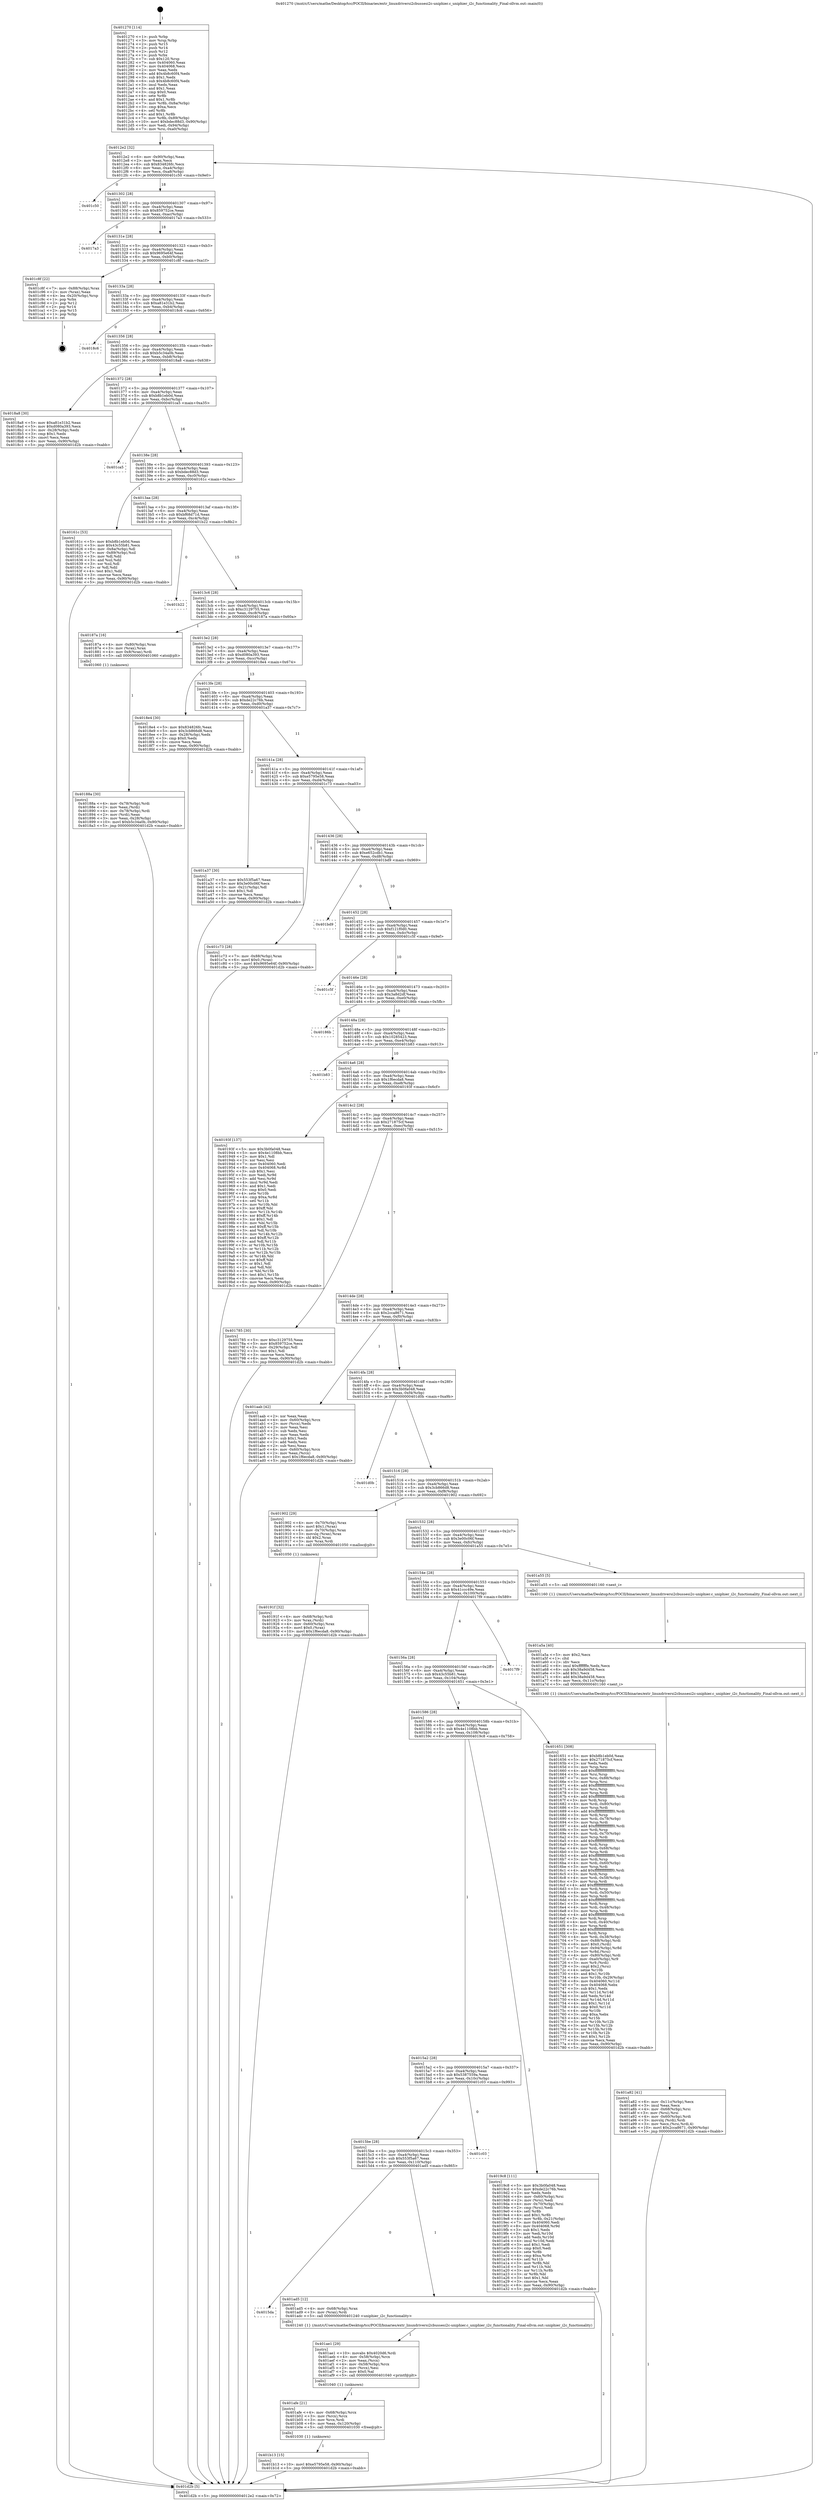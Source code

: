 digraph "0x401270" {
  label = "0x401270 (/mnt/c/Users/mathe/Desktop/tcc/POCII/binaries/extr_linuxdriversi2cbussesi2c-uniphier.c_uniphier_i2c_functionality_Final-ollvm.out::main(0))"
  labelloc = "t"
  node[shape=record]

  Entry [label="",width=0.3,height=0.3,shape=circle,fillcolor=black,style=filled]
  "0x4012e2" [label="{
     0x4012e2 [32]\l
     | [instrs]\l
     &nbsp;&nbsp;0x4012e2 \<+6\>: mov -0x90(%rbp),%eax\l
     &nbsp;&nbsp;0x4012e8 \<+2\>: mov %eax,%ecx\l
     &nbsp;&nbsp;0x4012ea \<+6\>: sub $0x834826fc,%ecx\l
     &nbsp;&nbsp;0x4012f0 \<+6\>: mov %eax,-0xa4(%rbp)\l
     &nbsp;&nbsp;0x4012f6 \<+6\>: mov %ecx,-0xa8(%rbp)\l
     &nbsp;&nbsp;0x4012fc \<+6\>: je 0000000000401c50 \<main+0x9e0\>\l
  }"]
  "0x401c50" [label="{
     0x401c50\l
  }", style=dashed]
  "0x401302" [label="{
     0x401302 [28]\l
     | [instrs]\l
     &nbsp;&nbsp;0x401302 \<+5\>: jmp 0000000000401307 \<main+0x97\>\l
     &nbsp;&nbsp;0x401307 \<+6\>: mov -0xa4(%rbp),%eax\l
     &nbsp;&nbsp;0x40130d \<+5\>: sub $0x859752ce,%eax\l
     &nbsp;&nbsp;0x401312 \<+6\>: mov %eax,-0xac(%rbp)\l
     &nbsp;&nbsp;0x401318 \<+6\>: je 00000000004017a3 \<main+0x533\>\l
  }"]
  Exit [label="",width=0.3,height=0.3,shape=circle,fillcolor=black,style=filled,peripheries=2]
  "0x4017a3" [label="{
     0x4017a3\l
  }", style=dashed]
  "0x40131e" [label="{
     0x40131e [28]\l
     | [instrs]\l
     &nbsp;&nbsp;0x40131e \<+5\>: jmp 0000000000401323 \<main+0xb3\>\l
     &nbsp;&nbsp;0x401323 \<+6\>: mov -0xa4(%rbp),%eax\l
     &nbsp;&nbsp;0x401329 \<+5\>: sub $0x9695e64f,%eax\l
     &nbsp;&nbsp;0x40132e \<+6\>: mov %eax,-0xb0(%rbp)\l
     &nbsp;&nbsp;0x401334 \<+6\>: je 0000000000401c8f \<main+0xa1f\>\l
  }"]
  "0x401b13" [label="{
     0x401b13 [15]\l
     | [instrs]\l
     &nbsp;&nbsp;0x401b13 \<+10\>: movl $0xe5795e58,-0x90(%rbp)\l
     &nbsp;&nbsp;0x401b1d \<+5\>: jmp 0000000000401d2b \<main+0xabb\>\l
  }"]
  "0x401c8f" [label="{
     0x401c8f [22]\l
     | [instrs]\l
     &nbsp;&nbsp;0x401c8f \<+7\>: mov -0x88(%rbp),%rax\l
     &nbsp;&nbsp;0x401c96 \<+2\>: mov (%rax),%eax\l
     &nbsp;&nbsp;0x401c98 \<+4\>: lea -0x20(%rbp),%rsp\l
     &nbsp;&nbsp;0x401c9c \<+1\>: pop %rbx\l
     &nbsp;&nbsp;0x401c9d \<+2\>: pop %r12\l
     &nbsp;&nbsp;0x401c9f \<+2\>: pop %r14\l
     &nbsp;&nbsp;0x401ca1 \<+2\>: pop %r15\l
     &nbsp;&nbsp;0x401ca3 \<+1\>: pop %rbp\l
     &nbsp;&nbsp;0x401ca4 \<+1\>: ret\l
  }"]
  "0x40133a" [label="{
     0x40133a [28]\l
     | [instrs]\l
     &nbsp;&nbsp;0x40133a \<+5\>: jmp 000000000040133f \<main+0xcf\>\l
     &nbsp;&nbsp;0x40133f \<+6\>: mov -0xa4(%rbp),%eax\l
     &nbsp;&nbsp;0x401345 \<+5\>: sub $0xa81e31b2,%eax\l
     &nbsp;&nbsp;0x40134a \<+6\>: mov %eax,-0xb4(%rbp)\l
     &nbsp;&nbsp;0x401350 \<+6\>: je 00000000004018c6 \<main+0x656\>\l
  }"]
  "0x401afe" [label="{
     0x401afe [21]\l
     | [instrs]\l
     &nbsp;&nbsp;0x401afe \<+4\>: mov -0x68(%rbp),%rcx\l
     &nbsp;&nbsp;0x401b02 \<+3\>: mov (%rcx),%rcx\l
     &nbsp;&nbsp;0x401b05 \<+3\>: mov %rcx,%rdi\l
     &nbsp;&nbsp;0x401b08 \<+6\>: mov %eax,-0x120(%rbp)\l
     &nbsp;&nbsp;0x401b0e \<+5\>: call 0000000000401030 \<free@plt\>\l
     | [calls]\l
     &nbsp;&nbsp;0x401030 \{1\} (unknown)\l
  }"]
  "0x4018c6" [label="{
     0x4018c6\l
  }", style=dashed]
  "0x401356" [label="{
     0x401356 [28]\l
     | [instrs]\l
     &nbsp;&nbsp;0x401356 \<+5\>: jmp 000000000040135b \<main+0xeb\>\l
     &nbsp;&nbsp;0x40135b \<+6\>: mov -0xa4(%rbp),%eax\l
     &nbsp;&nbsp;0x401361 \<+5\>: sub $0xb5c34a0b,%eax\l
     &nbsp;&nbsp;0x401366 \<+6\>: mov %eax,-0xb8(%rbp)\l
     &nbsp;&nbsp;0x40136c \<+6\>: je 00000000004018a8 \<main+0x638\>\l
  }"]
  "0x401ae1" [label="{
     0x401ae1 [29]\l
     | [instrs]\l
     &nbsp;&nbsp;0x401ae1 \<+10\>: movabs $0x4020d6,%rdi\l
     &nbsp;&nbsp;0x401aeb \<+4\>: mov -0x58(%rbp),%rcx\l
     &nbsp;&nbsp;0x401aef \<+2\>: mov %eax,(%rcx)\l
     &nbsp;&nbsp;0x401af1 \<+4\>: mov -0x58(%rbp),%rcx\l
     &nbsp;&nbsp;0x401af5 \<+2\>: mov (%rcx),%esi\l
     &nbsp;&nbsp;0x401af7 \<+2\>: mov $0x0,%al\l
     &nbsp;&nbsp;0x401af9 \<+5\>: call 0000000000401040 \<printf@plt\>\l
     | [calls]\l
     &nbsp;&nbsp;0x401040 \{1\} (unknown)\l
  }"]
  "0x4018a8" [label="{
     0x4018a8 [30]\l
     | [instrs]\l
     &nbsp;&nbsp;0x4018a8 \<+5\>: mov $0xa81e31b2,%eax\l
     &nbsp;&nbsp;0x4018ad \<+5\>: mov $0xd080a393,%ecx\l
     &nbsp;&nbsp;0x4018b2 \<+3\>: mov -0x28(%rbp),%edx\l
     &nbsp;&nbsp;0x4018b5 \<+3\>: cmp $0x1,%edx\l
     &nbsp;&nbsp;0x4018b8 \<+3\>: cmovl %ecx,%eax\l
     &nbsp;&nbsp;0x4018bb \<+6\>: mov %eax,-0x90(%rbp)\l
     &nbsp;&nbsp;0x4018c1 \<+5\>: jmp 0000000000401d2b \<main+0xabb\>\l
  }"]
  "0x401372" [label="{
     0x401372 [28]\l
     | [instrs]\l
     &nbsp;&nbsp;0x401372 \<+5\>: jmp 0000000000401377 \<main+0x107\>\l
     &nbsp;&nbsp;0x401377 \<+6\>: mov -0xa4(%rbp),%eax\l
     &nbsp;&nbsp;0x40137d \<+5\>: sub $0xb8b1eb0d,%eax\l
     &nbsp;&nbsp;0x401382 \<+6\>: mov %eax,-0xbc(%rbp)\l
     &nbsp;&nbsp;0x401388 \<+6\>: je 0000000000401ca5 \<main+0xa35\>\l
  }"]
  "0x4015da" [label="{
     0x4015da\l
  }", style=dashed]
  "0x401ca5" [label="{
     0x401ca5\l
  }", style=dashed]
  "0x40138e" [label="{
     0x40138e [28]\l
     | [instrs]\l
     &nbsp;&nbsp;0x40138e \<+5\>: jmp 0000000000401393 \<main+0x123\>\l
     &nbsp;&nbsp;0x401393 \<+6\>: mov -0xa4(%rbp),%eax\l
     &nbsp;&nbsp;0x401399 \<+5\>: sub $0xbdec88d3,%eax\l
     &nbsp;&nbsp;0x40139e \<+6\>: mov %eax,-0xc0(%rbp)\l
     &nbsp;&nbsp;0x4013a4 \<+6\>: je 000000000040161c \<main+0x3ac\>\l
  }"]
  "0x401ad5" [label="{
     0x401ad5 [12]\l
     | [instrs]\l
     &nbsp;&nbsp;0x401ad5 \<+4\>: mov -0x68(%rbp),%rax\l
     &nbsp;&nbsp;0x401ad9 \<+3\>: mov (%rax),%rdi\l
     &nbsp;&nbsp;0x401adc \<+5\>: call 0000000000401240 \<uniphier_i2c_functionality\>\l
     | [calls]\l
     &nbsp;&nbsp;0x401240 \{1\} (/mnt/c/Users/mathe/Desktop/tcc/POCII/binaries/extr_linuxdriversi2cbussesi2c-uniphier.c_uniphier_i2c_functionality_Final-ollvm.out::uniphier_i2c_functionality)\l
  }"]
  "0x40161c" [label="{
     0x40161c [53]\l
     | [instrs]\l
     &nbsp;&nbsp;0x40161c \<+5\>: mov $0xb8b1eb0d,%eax\l
     &nbsp;&nbsp;0x401621 \<+5\>: mov $0x43c55b81,%ecx\l
     &nbsp;&nbsp;0x401626 \<+6\>: mov -0x8a(%rbp),%dl\l
     &nbsp;&nbsp;0x40162c \<+7\>: mov -0x89(%rbp),%sil\l
     &nbsp;&nbsp;0x401633 \<+3\>: mov %dl,%dil\l
     &nbsp;&nbsp;0x401636 \<+3\>: and %sil,%dil\l
     &nbsp;&nbsp;0x401639 \<+3\>: xor %sil,%dl\l
     &nbsp;&nbsp;0x40163c \<+3\>: or %dl,%dil\l
     &nbsp;&nbsp;0x40163f \<+4\>: test $0x1,%dil\l
     &nbsp;&nbsp;0x401643 \<+3\>: cmovne %ecx,%eax\l
     &nbsp;&nbsp;0x401646 \<+6\>: mov %eax,-0x90(%rbp)\l
     &nbsp;&nbsp;0x40164c \<+5\>: jmp 0000000000401d2b \<main+0xabb\>\l
  }"]
  "0x4013aa" [label="{
     0x4013aa [28]\l
     | [instrs]\l
     &nbsp;&nbsp;0x4013aa \<+5\>: jmp 00000000004013af \<main+0x13f\>\l
     &nbsp;&nbsp;0x4013af \<+6\>: mov -0xa4(%rbp),%eax\l
     &nbsp;&nbsp;0x4013b5 \<+5\>: sub $0xbf68d71d,%eax\l
     &nbsp;&nbsp;0x4013ba \<+6\>: mov %eax,-0xc4(%rbp)\l
     &nbsp;&nbsp;0x4013c0 \<+6\>: je 0000000000401b22 \<main+0x8b2\>\l
  }"]
  "0x401d2b" [label="{
     0x401d2b [5]\l
     | [instrs]\l
     &nbsp;&nbsp;0x401d2b \<+5\>: jmp 00000000004012e2 \<main+0x72\>\l
  }"]
  "0x401270" [label="{
     0x401270 [114]\l
     | [instrs]\l
     &nbsp;&nbsp;0x401270 \<+1\>: push %rbp\l
     &nbsp;&nbsp;0x401271 \<+3\>: mov %rsp,%rbp\l
     &nbsp;&nbsp;0x401274 \<+2\>: push %r15\l
     &nbsp;&nbsp;0x401276 \<+2\>: push %r14\l
     &nbsp;&nbsp;0x401278 \<+2\>: push %r12\l
     &nbsp;&nbsp;0x40127a \<+1\>: push %rbx\l
     &nbsp;&nbsp;0x40127b \<+7\>: sub $0x120,%rsp\l
     &nbsp;&nbsp;0x401282 \<+7\>: mov 0x404060,%eax\l
     &nbsp;&nbsp;0x401289 \<+7\>: mov 0x404068,%ecx\l
     &nbsp;&nbsp;0x401290 \<+2\>: mov %eax,%edx\l
     &nbsp;&nbsp;0x401292 \<+6\>: add $0x4b8c60f4,%edx\l
     &nbsp;&nbsp;0x401298 \<+3\>: sub $0x1,%edx\l
     &nbsp;&nbsp;0x40129b \<+6\>: sub $0x4b8c60f4,%edx\l
     &nbsp;&nbsp;0x4012a1 \<+3\>: imul %edx,%eax\l
     &nbsp;&nbsp;0x4012a4 \<+3\>: and $0x1,%eax\l
     &nbsp;&nbsp;0x4012a7 \<+3\>: cmp $0x0,%eax\l
     &nbsp;&nbsp;0x4012aa \<+4\>: sete %r8b\l
     &nbsp;&nbsp;0x4012ae \<+4\>: and $0x1,%r8b\l
     &nbsp;&nbsp;0x4012b2 \<+7\>: mov %r8b,-0x8a(%rbp)\l
     &nbsp;&nbsp;0x4012b9 \<+3\>: cmp $0xa,%ecx\l
     &nbsp;&nbsp;0x4012bc \<+4\>: setl %r8b\l
     &nbsp;&nbsp;0x4012c0 \<+4\>: and $0x1,%r8b\l
     &nbsp;&nbsp;0x4012c4 \<+7\>: mov %r8b,-0x89(%rbp)\l
     &nbsp;&nbsp;0x4012cb \<+10\>: movl $0xbdec88d3,-0x90(%rbp)\l
     &nbsp;&nbsp;0x4012d5 \<+6\>: mov %edi,-0x94(%rbp)\l
     &nbsp;&nbsp;0x4012db \<+7\>: mov %rsi,-0xa0(%rbp)\l
  }"]
  "0x4015be" [label="{
     0x4015be [28]\l
     | [instrs]\l
     &nbsp;&nbsp;0x4015be \<+5\>: jmp 00000000004015c3 \<main+0x353\>\l
     &nbsp;&nbsp;0x4015c3 \<+6\>: mov -0xa4(%rbp),%eax\l
     &nbsp;&nbsp;0x4015c9 \<+5\>: sub $0x553f5a67,%eax\l
     &nbsp;&nbsp;0x4015ce \<+6\>: mov %eax,-0x110(%rbp)\l
     &nbsp;&nbsp;0x4015d4 \<+6\>: je 0000000000401ad5 \<main+0x865\>\l
  }"]
  "0x401b22" [label="{
     0x401b22\l
  }", style=dashed]
  "0x4013c6" [label="{
     0x4013c6 [28]\l
     | [instrs]\l
     &nbsp;&nbsp;0x4013c6 \<+5\>: jmp 00000000004013cb \<main+0x15b\>\l
     &nbsp;&nbsp;0x4013cb \<+6\>: mov -0xa4(%rbp),%eax\l
     &nbsp;&nbsp;0x4013d1 \<+5\>: sub $0xc3129755,%eax\l
     &nbsp;&nbsp;0x4013d6 \<+6\>: mov %eax,-0xc8(%rbp)\l
     &nbsp;&nbsp;0x4013dc \<+6\>: je 000000000040187a \<main+0x60a\>\l
  }"]
  "0x401c03" [label="{
     0x401c03\l
  }", style=dashed]
  "0x40187a" [label="{
     0x40187a [16]\l
     | [instrs]\l
     &nbsp;&nbsp;0x40187a \<+4\>: mov -0x80(%rbp),%rax\l
     &nbsp;&nbsp;0x40187e \<+3\>: mov (%rax),%rax\l
     &nbsp;&nbsp;0x401881 \<+4\>: mov 0x8(%rax),%rdi\l
     &nbsp;&nbsp;0x401885 \<+5\>: call 0000000000401060 \<atoi@plt\>\l
     | [calls]\l
     &nbsp;&nbsp;0x401060 \{1\} (unknown)\l
  }"]
  "0x4013e2" [label="{
     0x4013e2 [28]\l
     | [instrs]\l
     &nbsp;&nbsp;0x4013e2 \<+5\>: jmp 00000000004013e7 \<main+0x177\>\l
     &nbsp;&nbsp;0x4013e7 \<+6\>: mov -0xa4(%rbp),%eax\l
     &nbsp;&nbsp;0x4013ed \<+5\>: sub $0xd080a393,%eax\l
     &nbsp;&nbsp;0x4013f2 \<+6\>: mov %eax,-0xcc(%rbp)\l
     &nbsp;&nbsp;0x4013f8 \<+6\>: je 00000000004018e4 \<main+0x674\>\l
  }"]
  "0x401a82" [label="{
     0x401a82 [41]\l
     | [instrs]\l
     &nbsp;&nbsp;0x401a82 \<+6\>: mov -0x11c(%rbp),%ecx\l
     &nbsp;&nbsp;0x401a88 \<+3\>: imul %eax,%ecx\l
     &nbsp;&nbsp;0x401a8b \<+4\>: mov -0x68(%rbp),%rsi\l
     &nbsp;&nbsp;0x401a8f \<+3\>: mov (%rsi),%rsi\l
     &nbsp;&nbsp;0x401a92 \<+4\>: mov -0x60(%rbp),%rdi\l
     &nbsp;&nbsp;0x401a96 \<+3\>: movslq (%rdi),%rdi\l
     &nbsp;&nbsp;0x401a99 \<+3\>: mov %ecx,(%rsi,%rdi,4)\l
     &nbsp;&nbsp;0x401a9c \<+10\>: movl $0x2cca8671,-0x90(%rbp)\l
     &nbsp;&nbsp;0x401aa6 \<+5\>: jmp 0000000000401d2b \<main+0xabb\>\l
  }"]
  "0x4018e4" [label="{
     0x4018e4 [30]\l
     | [instrs]\l
     &nbsp;&nbsp;0x4018e4 \<+5\>: mov $0x834826fc,%eax\l
     &nbsp;&nbsp;0x4018e9 \<+5\>: mov $0x3cb866d8,%ecx\l
     &nbsp;&nbsp;0x4018ee \<+3\>: mov -0x28(%rbp),%edx\l
     &nbsp;&nbsp;0x4018f1 \<+3\>: cmp $0x0,%edx\l
     &nbsp;&nbsp;0x4018f4 \<+3\>: cmove %ecx,%eax\l
     &nbsp;&nbsp;0x4018f7 \<+6\>: mov %eax,-0x90(%rbp)\l
     &nbsp;&nbsp;0x4018fd \<+5\>: jmp 0000000000401d2b \<main+0xabb\>\l
  }"]
  "0x4013fe" [label="{
     0x4013fe [28]\l
     | [instrs]\l
     &nbsp;&nbsp;0x4013fe \<+5\>: jmp 0000000000401403 \<main+0x193\>\l
     &nbsp;&nbsp;0x401403 \<+6\>: mov -0xa4(%rbp),%eax\l
     &nbsp;&nbsp;0x401409 \<+5\>: sub $0xde22c76b,%eax\l
     &nbsp;&nbsp;0x40140e \<+6\>: mov %eax,-0xd0(%rbp)\l
     &nbsp;&nbsp;0x401414 \<+6\>: je 0000000000401a37 \<main+0x7c7\>\l
  }"]
  "0x401a5a" [label="{
     0x401a5a [40]\l
     | [instrs]\l
     &nbsp;&nbsp;0x401a5a \<+5\>: mov $0x2,%ecx\l
     &nbsp;&nbsp;0x401a5f \<+1\>: cltd\l
     &nbsp;&nbsp;0x401a60 \<+2\>: idiv %ecx\l
     &nbsp;&nbsp;0x401a62 \<+6\>: imul $0xfffffffe,%edx,%ecx\l
     &nbsp;&nbsp;0x401a68 \<+6\>: sub $0x38a9d458,%ecx\l
     &nbsp;&nbsp;0x401a6e \<+3\>: add $0x1,%ecx\l
     &nbsp;&nbsp;0x401a71 \<+6\>: add $0x38a9d458,%ecx\l
     &nbsp;&nbsp;0x401a77 \<+6\>: mov %ecx,-0x11c(%rbp)\l
     &nbsp;&nbsp;0x401a7d \<+5\>: call 0000000000401160 \<next_i\>\l
     | [calls]\l
     &nbsp;&nbsp;0x401160 \{1\} (/mnt/c/Users/mathe/Desktop/tcc/POCII/binaries/extr_linuxdriversi2cbussesi2c-uniphier.c_uniphier_i2c_functionality_Final-ollvm.out::next_i)\l
  }"]
  "0x401a37" [label="{
     0x401a37 [30]\l
     | [instrs]\l
     &nbsp;&nbsp;0x401a37 \<+5\>: mov $0x553f5a67,%eax\l
     &nbsp;&nbsp;0x401a3c \<+5\>: mov $0x3e00c06f,%ecx\l
     &nbsp;&nbsp;0x401a41 \<+3\>: mov -0x21(%rbp),%dl\l
     &nbsp;&nbsp;0x401a44 \<+3\>: test $0x1,%dl\l
     &nbsp;&nbsp;0x401a47 \<+3\>: cmovne %ecx,%eax\l
     &nbsp;&nbsp;0x401a4a \<+6\>: mov %eax,-0x90(%rbp)\l
     &nbsp;&nbsp;0x401a50 \<+5\>: jmp 0000000000401d2b \<main+0xabb\>\l
  }"]
  "0x40141a" [label="{
     0x40141a [28]\l
     | [instrs]\l
     &nbsp;&nbsp;0x40141a \<+5\>: jmp 000000000040141f \<main+0x1af\>\l
     &nbsp;&nbsp;0x40141f \<+6\>: mov -0xa4(%rbp),%eax\l
     &nbsp;&nbsp;0x401425 \<+5\>: sub $0xe5795e58,%eax\l
     &nbsp;&nbsp;0x40142a \<+6\>: mov %eax,-0xd4(%rbp)\l
     &nbsp;&nbsp;0x401430 \<+6\>: je 0000000000401c73 \<main+0xa03\>\l
  }"]
  "0x4015a2" [label="{
     0x4015a2 [28]\l
     | [instrs]\l
     &nbsp;&nbsp;0x4015a2 \<+5\>: jmp 00000000004015a7 \<main+0x337\>\l
     &nbsp;&nbsp;0x4015a7 \<+6\>: mov -0xa4(%rbp),%eax\l
     &nbsp;&nbsp;0x4015ad \<+5\>: sub $0x5387559a,%eax\l
     &nbsp;&nbsp;0x4015b2 \<+6\>: mov %eax,-0x10c(%rbp)\l
     &nbsp;&nbsp;0x4015b8 \<+6\>: je 0000000000401c03 \<main+0x993\>\l
  }"]
  "0x401c73" [label="{
     0x401c73 [28]\l
     | [instrs]\l
     &nbsp;&nbsp;0x401c73 \<+7\>: mov -0x88(%rbp),%rax\l
     &nbsp;&nbsp;0x401c7a \<+6\>: movl $0x0,(%rax)\l
     &nbsp;&nbsp;0x401c80 \<+10\>: movl $0x9695e64f,-0x90(%rbp)\l
     &nbsp;&nbsp;0x401c8a \<+5\>: jmp 0000000000401d2b \<main+0xabb\>\l
  }"]
  "0x401436" [label="{
     0x401436 [28]\l
     | [instrs]\l
     &nbsp;&nbsp;0x401436 \<+5\>: jmp 000000000040143b \<main+0x1cb\>\l
     &nbsp;&nbsp;0x40143b \<+6\>: mov -0xa4(%rbp),%eax\l
     &nbsp;&nbsp;0x401441 \<+5\>: sub $0xe652cdb1,%eax\l
     &nbsp;&nbsp;0x401446 \<+6\>: mov %eax,-0xd8(%rbp)\l
     &nbsp;&nbsp;0x40144c \<+6\>: je 0000000000401bd9 \<main+0x969\>\l
  }"]
  "0x4019c8" [label="{
     0x4019c8 [111]\l
     | [instrs]\l
     &nbsp;&nbsp;0x4019c8 \<+5\>: mov $0x3b0fa048,%eax\l
     &nbsp;&nbsp;0x4019cd \<+5\>: mov $0xde22c76b,%ecx\l
     &nbsp;&nbsp;0x4019d2 \<+2\>: xor %edx,%edx\l
     &nbsp;&nbsp;0x4019d4 \<+4\>: mov -0x60(%rbp),%rsi\l
     &nbsp;&nbsp;0x4019d8 \<+2\>: mov (%rsi),%edi\l
     &nbsp;&nbsp;0x4019da \<+4\>: mov -0x70(%rbp),%rsi\l
     &nbsp;&nbsp;0x4019de \<+2\>: cmp (%rsi),%edi\l
     &nbsp;&nbsp;0x4019e0 \<+4\>: setl %r8b\l
     &nbsp;&nbsp;0x4019e4 \<+4\>: and $0x1,%r8b\l
     &nbsp;&nbsp;0x4019e8 \<+4\>: mov %r8b,-0x21(%rbp)\l
     &nbsp;&nbsp;0x4019ec \<+7\>: mov 0x404060,%edi\l
     &nbsp;&nbsp;0x4019f3 \<+8\>: mov 0x404068,%r9d\l
     &nbsp;&nbsp;0x4019fb \<+3\>: sub $0x1,%edx\l
     &nbsp;&nbsp;0x4019fe \<+3\>: mov %edi,%r10d\l
     &nbsp;&nbsp;0x401a01 \<+3\>: add %edx,%r10d\l
     &nbsp;&nbsp;0x401a04 \<+4\>: imul %r10d,%edi\l
     &nbsp;&nbsp;0x401a08 \<+3\>: and $0x1,%edi\l
     &nbsp;&nbsp;0x401a0b \<+3\>: cmp $0x0,%edi\l
     &nbsp;&nbsp;0x401a0e \<+4\>: sete %r8b\l
     &nbsp;&nbsp;0x401a12 \<+4\>: cmp $0xa,%r9d\l
     &nbsp;&nbsp;0x401a16 \<+4\>: setl %r11b\l
     &nbsp;&nbsp;0x401a1a \<+3\>: mov %r8b,%bl\l
     &nbsp;&nbsp;0x401a1d \<+3\>: and %r11b,%bl\l
     &nbsp;&nbsp;0x401a20 \<+3\>: xor %r11b,%r8b\l
     &nbsp;&nbsp;0x401a23 \<+3\>: or %r8b,%bl\l
     &nbsp;&nbsp;0x401a26 \<+3\>: test $0x1,%bl\l
     &nbsp;&nbsp;0x401a29 \<+3\>: cmovne %ecx,%eax\l
     &nbsp;&nbsp;0x401a2c \<+6\>: mov %eax,-0x90(%rbp)\l
     &nbsp;&nbsp;0x401a32 \<+5\>: jmp 0000000000401d2b \<main+0xabb\>\l
  }"]
  "0x401bd9" [label="{
     0x401bd9\l
  }", style=dashed]
  "0x401452" [label="{
     0x401452 [28]\l
     | [instrs]\l
     &nbsp;&nbsp;0x401452 \<+5\>: jmp 0000000000401457 \<main+0x1e7\>\l
     &nbsp;&nbsp;0x401457 \<+6\>: mov -0xa4(%rbp),%eax\l
     &nbsp;&nbsp;0x40145d \<+5\>: sub $0xf121f0d0,%eax\l
     &nbsp;&nbsp;0x401462 \<+6\>: mov %eax,-0xdc(%rbp)\l
     &nbsp;&nbsp;0x401468 \<+6\>: je 0000000000401c5f \<main+0x9ef\>\l
  }"]
  "0x40191f" [label="{
     0x40191f [32]\l
     | [instrs]\l
     &nbsp;&nbsp;0x40191f \<+4\>: mov -0x68(%rbp),%rdi\l
     &nbsp;&nbsp;0x401923 \<+3\>: mov %rax,(%rdi)\l
     &nbsp;&nbsp;0x401926 \<+4\>: mov -0x60(%rbp),%rax\l
     &nbsp;&nbsp;0x40192a \<+6\>: movl $0x0,(%rax)\l
     &nbsp;&nbsp;0x401930 \<+10\>: movl $0x1f6ecda8,-0x90(%rbp)\l
     &nbsp;&nbsp;0x40193a \<+5\>: jmp 0000000000401d2b \<main+0xabb\>\l
  }"]
  "0x401c5f" [label="{
     0x401c5f\l
  }", style=dashed]
  "0x40146e" [label="{
     0x40146e [28]\l
     | [instrs]\l
     &nbsp;&nbsp;0x40146e \<+5\>: jmp 0000000000401473 \<main+0x203\>\l
     &nbsp;&nbsp;0x401473 \<+6\>: mov -0xa4(%rbp),%eax\l
     &nbsp;&nbsp;0x401479 \<+5\>: sub $0x3a8d2df,%eax\l
     &nbsp;&nbsp;0x40147e \<+6\>: mov %eax,-0xe0(%rbp)\l
     &nbsp;&nbsp;0x401484 \<+6\>: je 000000000040186b \<main+0x5fb\>\l
  }"]
  "0x40188a" [label="{
     0x40188a [30]\l
     | [instrs]\l
     &nbsp;&nbsp;0x40188a \<+4\>: mov -0x78(%rbp),%rdi\l
     &nbsp;&nbsp;0x40188e \<+2\>: mov %eax,(%rdi)\l
     &nbsp;&nbsp;0x401890 \<+4\>: mov -0x78(%rbp),%rdi\l
     &nbsp;&nbsp;0x401894 \<+2\>: mov (%rdi),%eax\l
     &nbsp;&nbsp;0x401896 \<+3\>: mov %eax,-0x28(%rbp)\l
     &nbsp;&nbsp;0x401899 \<+10\>: movl $0xb5c34a0b,-0x90(%rbp)\l
     &nbsp;&nbsp;0x4018a3 \<+5\>: jmp 0000000000401d2b \<main+0xabb\>\l
  }"]
  "0x40186b" [label="{
     0x40186b\l
  }", style=dashed]
  "0x40148a" [label="{
     0x40148a [28]\l
     | [instrs]\l
     &nbsp;&nbsp;0x40148a \<+5\>: jmp 000000000040148f \<main+0x21f\>\l
     &nbsp;&nbsp;0x40148f \<+6\>: mov -0xa4(%rbp),%eax\l
     &nbsp;&nbsp;0x401495 \<+5\>: sub $0x10285423,%eax\l
     &nbsp;&nbsp;0x40149a \<+6\>: mov %eax,-0xe4(%rbp)\l
     &nbsp;&nbsp;0x4014a0 \<+6\>: je 0000000000401b83 \<main+0x913\>\l
  }"]
  "0x401586" [label="{
     0x401586 [28]\l
     | [instrs]\l
     &nbsp;&nbsp;0x401586 \<+5\>: jmp 000000000040158b \<main+0x31b\>\l
     &nbsp;&nbsp;0x40158b \<+6\>: mov -0xa4(%rbp),%eax\l
     &nbsp;&nbsp;0x401591 \<+5\>: sub $0x4e1108bb,%eax\l
     &nbsp;&nbsp;0x401596 \<+6\>: mov %eax,-0x108(%rbp)\l
     &nbsp;&nbsp;0x40159c \<+6\>: je 00000000004019c8 \<main+0x758\>\l
  }"]
  "0x401b83" [label="{
     0x401b83\l
  }", style=dashed]
  "0x4014a6" [label="{
     0x4014a6 [28]\l
     | [instrs]\l
     &nbsp;&nbsp;0x4014a6 \<+5\>: jmp 00000000004014ab \<main+0x23b\>\l
     &nbsp;&nbsp;0x4014ab \<+6\>: mov -0xa4(%rbp),%eax\l
     &nbsp;&nbsp;0x4014b1 \<+5\>: sub $0x1f6ecda8,%eax\l
     &nbsp;&nbsp;0x4014b6 \<+6\>: mov %eax,-0xe8(%rbp)\l
     &nbsp;&nbsp;0x4014bc \<+6\>: je 000000000040193f \<main+0x6cf\>\l
  }"]
  "0x401651" [label="{
     0x401651 [308]\l
     | [instrs]\l
     &nbsp;&nbsp;0x401651 \<+5\>: mov $0xb8b1eb0d,%eax\l
     &nbsp;&nbsp;0x401656 \<+5\>: mov $0x271875cf,%ecx\l
     &nbsp;&nbsp;0x40165b \<+2\>: xor %edx,%edx\l
     &nbsp;&nbsp;0x40165d \<+3\>: mov %rsp,%rsi\l
     &nbsp;&nbsp;0x401660 \<+4\>: add $0xfffffffffffffff0,%rsi\l
     &nbsp;&nbsp;0x401664 \<+3\>: mov %rsi,%rsp\l
     &nbsp;&nbsp;0x401667 \<+7\>: mov %rsi,-0x88(%rbp)\l
     &nbsp;&nbsp;0x40166e \<+3\>: mov %rsp,%rsi\l
     &nbsp;&nbsp;0x401671 \<+4\>: add $0xfffffffffffffff0,%rsi\l
     &nbsp;&nbsp;0x401675 \<+3\>: mov %rsi,%rsp\l
     &nbsp;&nbsp;0x401678 \<+3\>: mov %rsp,%rdi\l
     &nbsp;&nbsp;0x40167b \<+4\>: add $0xfffffffffffffff0,%rdi\l
     &nbsp;&nbsp;0x40167f \<+3\>: mov %rdi,%rsp\l
     &nbsp;&nbsp;0x401682 \<+4\>: mov %rdi,-0x80(%rbp)\l
     &nbsp;&nbsp;0x401686 \<+3\>: mov %rsp,%rdi\l
     &nbsp;&nbsp;0x401689 \<+4\>: add $0xfffffffffffffff0,%rdi\l
     &nbsp;&nbsp;0x40168d \<+3\>: mov %rdi,%rsp\l
     &nbsp;&nbsp;0x401690 \<+4\>: mov %rdi,-0x78(%rbp)\l
     &nbsp;&nbsp;0x401694 \<+3\>: mov %rsp,%rdi\l
     &nbsp;&nbsp;0x401697 \<+4\>: add $0xfffffffffffffff0,%rdi\l
     &nbsp;&nbsp;0x40169b \<+3\>: mov %rdi,%rsp\l
     &nbsp;&nbsp;0x40169e \<+4\>: mov %rdi,-0x70(%rbp)\l
     &nbsp;&nbsp;0x4016a2 \<+3\>: mov %rsp,%rdi\l
     &nbsp;&nbsp;0x4016a5 \<+4\>: add $0xfffffffffffffff0,%rdi\l
     &nbsp;&nbsp;0x4016a9 \<+3\>: mov %rdi,%rsp\l
     &nbsp;&nbsp;0x4016ac \<+4\>: mov %rdi,-0x68(%rbp)\l
     &nbsp;&nbsp;0x4016b0 \<+3\>: mov %rsp,%rdi\l
     &nbsp;&nbsp;0x4016b3 \<+4\>: add $0xfffffffffffffff0,%rdi\l
     &nbsp;&nbsp;0x4016b7 \<+3\>: mov %rdi,%rsp\l
     &nbsp;&nbsp;0x4016ba \<+4\>: mov %rdi,-0x60(%rbp)\l
     &nbsp;&nbsp;0x4016be \<+3\>: mov %rsp,%rdi\l
     &nbsp;&nbsp;0x4016c1 \<+4\>: add $0xfffffffffffffff0,%rdi\l
     &nbsp;&nbsp;0x4016c5 \<+3\>: mov %rdi,%rsp\l
     &nbsp;&nbsp;0x4016c8 \<+4\>: mov %rdi,-0x58(%rbp)\l
     &nbsp;&nbsp;0x4016cc \<+3\>: mov %rsp,%rdi\l
     &nbsp;&nbsp;0x4016cf \<+4\>: add $0xfffffffffffffff0,%rdi\l
     &nbsp;&nbsp;0x4016d3 \<+3\>: mov %rdi,%rsp\l
     &nbsp;&nbsp;0x4016d6 \<+4\>: mov %rdi,-0x50(%rbp)\l
     &nbsp;&nbsp;0x4016da \<+3\>: mov %rsp,%rdi\l
     &nbsp;&nbsp;0x4016dd \<+4\>: add $0xfffffffffffffff0,%rdi\l
     &nbsp;&nbsp;0x4016e1 \<+3\>: mov %rdi,%rsp\l
     &nbsp;&nbsp;0x4016e4 \<+4\>: mov %rdi,-0x48(%rbp)\l
     &nbsp;&nbsp;0x4016e8 \<+3\>: mov %rsp,%rdi\l
     &nbsp;&nbsp;0x4016eb \<+4\>: add $0xfffffffffffffff0,%rdi\l
     &nbsp;&nbsp;0x4016ef \<+3\>: mov %rdi,%rsp\l
     &nbsp;&nbsp;0x4016f2 \<+4\>: mov %rdi,-0x40(%rbp)\l
     &nbsp;&nbsp;0x4016f6 \<+3\>: mov %rsp,%rdi\l
     &nbsp;&nbsp;0x4016f9 \<+4\>: add $0xfffffffffffffff0,%rdi\l
     &nbsp;&nbsp;0x4016fd \<+3\>: mov %rdi,%rsp\l
     &nbsp;&nbsp;0x401700 \<+4\>: mov %rdi,-0x38(%rbp)\l
     &nbsp;&nbsp;0x401704 \<+7\>: mov -0x88(%rbp),%rdi\l
     &nbsp;&nbsp;0x40170b \<+6\>: movl $0x0,(%rdi)\l
     &nbsp;&nbsp;0x401711 \<+7\>: mov -0x94(%rbp),%r8d\l
     &nbsp;&nbsp;0x401718 \<+3\>: mov %r8d,(%rsi)\l
     &nbsp;&nbsp;0x40171b \<+4\>: mov -0x80(%rbp),%rdi\l
     &nbsp;&nbsp;0x40171f \<+7\>: mov -0xa0(%rbp),%r9\l
     &nbsp;&nbsp;0x401726 \<+3\>: mov %r9,(%rdi)\l
     &nbsp;&nbsp;0x401729 \<+3\>: cmpl $0x2,(%rsi)\l
     &nbsp;&nbsp;0x40172c \<+4\>: setne %r10b\l
     &nbsp;&nbsp;0x401730 \<+4\>: and $0x1,%r10b\l
     &nbsp;&nbsp;0x401734 \<+4\>: mov %r10b,-0x29(%rbp)\l
     &nbsp;&nbsp;0x401738 \<+8\>: mov 0x404060,%r11d\l
     &nbsp;&nbsp;0x401740 \<+7\>: mov 0x404068,%ebx\l
     &nbsp;&nbsp;0x401747 \<+3\>: sub $0x1,%edx\l
     &nbsp;&nbsp;0x40174a \<+3\>: mov %r11d,%r14d\l
     &nbsp;&nbsp;0x40174d \<+3\>: add %edx,%r14d\l
     &nbsp;&nbsp;0x401750 \<+4\>: imul %r14d,%r11d\l
     &nbsp;&nbsp;0x401754 \<+4\>: and $0x1,%r11d\l
     &nbsp;&nbsp;0x401758 \<+4\>: cmp $0x0,%r11d\l
     &nbsp;&nbsp;0x40175c \<+4\>: sete %r10b\l
     &nbsp;&nbsp;0x401760 \<+3\>: cmp $0xa,%ebx\l
     &nbsp;&nbsp;0x401763 \<+4\>: setl %r15b\l
     &nbsp;&nbsp;0x401767 \<+3\>: mov %r10b,%r12b\l
     &nbsp;&nbsp;0x40176a \<+3\>: and %r15b,%r12b\l
     &nbsp;&nbsp;0x40176d \<+3\>: xor %r15b,%r10b\l
     &nbsp;&nbsp;0x401770 \<+3\>: or %r10b,%r12b\l
     &nbsp;&nbsp;0x401773 \<+4\>: test $0x1,%r12b\l
     &nbsp;&nbsp;0x401777 \<+3\>: cmovne %ecx,%eax\l
     &nbsp;&nbsp;0x40177a \<+6\>: mov %eax,-0x90(%rbp)\l
     &nbsp;&nbsp;0x401780 \<+5\>: jmp 0000000000401d2b \<main+0xabb\>\l
  }"]
  "0x40193f" [label="{
     0x40193f [137]\l
     | [instrs]\l
     &nbsp;&nbsp;0x40193f \<+5\>: mov $0x3b0fa048,%eax\l
     &nbsp;&nbsp;0x401944 \<+5\>: mov $0x4e1108bb,%ecx\l
     &nbsp;&nbsp;0x401949 \<+2\>: mov $0x1,%dl\l
     &nbsp;&nbsp;0x40194b \<+2\>: xor %esi,%esi\l
     &nbsp;&nbsp;0x40194d \<+7\>: mov 0x404060,%edi\l
     &nbsp;&nbsp;0x401954 \<+8\>: mov 0x404068,%r8d\l
     &nbsp;&nbsp;0x40195c \<+3\>: sub $0x1,%esi\l
     &nbsp;&nbsp;0x40195f \<+3\>: mov %edi,%r9d\l
     &nbsp;&nbsp;0x401962 \<+3\>: add %esi,%r9d\l
     &nbsp;&nbsp;0x401965 \<+4\>: imul %r9d,%edi\l
     &nbsp;&nbsp;0x401969 \<+3\>: and $0x1,%edi\l
     &nbsp;&nbsp;0x40196c \<+3\>: cmp $0x0,%edi\l
     &nbsp;&nbsp;0x40196f \<+4\>: sete %r10b\l
     &nbsp;&nbsp;0x401973 \<+4\>: cmp $0xa,%r8d\l
     &nbsp;&nbsp;0x401977 \<+4\>: setl %r11b\l
     &nbsp;&nbsp;0x40197b \<+3\>: mov %r10b,%bl\l
     &nbsp;&nbsp;0x40197e \<+3\>: xor $0xff,%bl\l
     &nbsp;&nbsp;0x401981 \<+3\>: mov %r11b,%r14b\l
     &nbsp;&nbsp;0x401984 \<+4\>: xor $0xff,%r14b\l
     &nbsp;&nbsp;0x401988 \<+3\>: xor $0x1,%dl\l
     &nbsp;&nbsp;0x40198b \<+3\>: mov %bl,%r15b\l
     &nbsp;&nbsp;0x40198e \<+4\>: and $0xff,%r15b\l
     &nbsp;&nbsp;0x401992 \<+3\>: and %dl,%r10b\l
     &nbsp;&nbsp;0x401995 \<+3\>: mov %r14b,%r12b\l
     &nbsp;&nbsp;0x401998 \<+4\>: and $0xff,%r12b\l
     &nbsp;&nbsp;0x40199c \<+3\>: and %dl,%r11b\l
     &nbsp;&nbsp;0x40199f \<+3\>: or %r10b,%r15b\l
     &nbsp;&nbsp;0x4019a2 \<+3\>: or %r11b,%r12b\l
     &nbsp;&nbsp;0x4019a5 \<+3\>: xor %r12b,%r15b\l
     &nbsp;&nbsp;0x4019a8 \<+3\>: or %r14b,%bl\l
     &nbsp;&nbsp;0x4019ab \<+3\>: xor $0xff,%bl\l
     &nbsp;&nbsp;0x4019ae \<+3\>: or $0x1,%dl\l
     &nbsp;&nbsp;0x4019b1 \<+2\>: and %dl,%bl\l
     &nbsp;&nbsp;0x4019b3 \<+3\>: or %bl,%r15b\l
     &nbsp;&nbsp;0x4019b6 \<+4\>: test $0x1,%r15b\l
     &nbsp;&nbsp;0x4019ba \<+3\>: cmovne %ecx,%eax\l
     &nbsp;&nbsp;0x4019bd \<+6\>: mov %eax,-0x90(%rbp)\l
     &nbsp;&nbsp;0x4019c3 \<+5\>: jmp 0000000000401d2b \<main+0xabb\>\l
  }"]
  "0x4014c2" [label="{
     0x4014c2 [28]\l
     | [instrs]\l
     &nbsp;&nbsp;0x4014c2 \<+5\>: jmp 00000000004014c7 \<main+0x257\>\l
     &nbsp;&nbsp;0x4014c7 \<+6\>: mov -0xa4(%rbp),%eax\l
     &nbsp;&nbsp;0x4014cd \<+5\>: sub $0x271875cf,%eax\l
     &nbsp;&nbsp;0x4014d2 \<+6\>: mov %eax,-0xec(%rbp)\l
     &nbsp;&nbsp;0x4014d8 \<+6\>: je 0000000000401785 \<main+0x515\>\l
  }"]
  "0x40156a" [label="{
     0x40156a [28]\l
     | [instrs]\l
     &nbsp;&nbsp;0x40156a \<+5\>: jmp 000000000040156f \<main+0x2ff\>\l
     &nbsp;&nbsp;0x40156f \<+6\>: mov -0xa4(%rbp),%eax\l
     &nbsp;&nbsp;0x401575 \<+5\>: sub $0x43c55b81,%eax\l
     &nbsp;&nbsp;0x40157a \<+6\>: mov %eax,-0x104(%rbp)\l
     &nbsp;&nbsp;0x401580 \<+6\>: je 0000000000401651 \<main+0x3e1\>\l
  }"]
  "0x401785" [label="{
     0x401785 [30]\l
     | [instrs]\l
     &nbsp;&nbsp;0x401785 \<+5\>: mov $0xc3129755,%eax\l
     &nbsp;&nbsp;0x40178a \<+5\>: mov $0x859752ce,%ecx\l
     &nbsp;&nbsp;0x40178f \<+3\>: mov -0x29(%rbp),%dl\l
     &nbsp;&nbsp;0x401792 \<+3\>: test $0x1,%dl\l
     &nbsp;&nbsp;0x401795 \<+3\>: cmovne %ecx,%eax\l
     &nbsp;&nbsp;0x401798 \<+6\>: mov %eax,-0x90(%rbp)\l
     &nbsp;&nbsp;0x40179e \<+5\>: jmp 0000000000401d2b \<main+0xabb\>\l
  }"]
  "0x4014de" [label="{
     0x4014de [28]\l
     | [instrs]\l
     &nbsp;&nbsp;0x4014de \<+5\>: jmp 00000000004014e3 \<main+0x273\>\l
     &nbsp;&nbsp;0x4014e3 \<+6\>: mov -0xa4(%rbp),%eax\l
     &nbsp;&nbsp;0x4014e9 \<+5\>: sub $0x2cca8671,%eax\l
     &nbsp;&nbsp;0x4014ee \<+6\>: mov %eax,-0xf0(%rbp)\l
     &nbsp;&nbsp;0x4014f4 \<+6\>: je 0000000000401aab \<main+0x83b\>\l
  }"]
  "0x4017f9" [label="{
     0x4017f9\l
  }", style=dashed]
  "0x401aab" [label="{
     0x401aab [42]\l
     | [instrs]\l
     &nbsp;&nbsp;0x401aab \<+2\>: xor %eax,%eax\l
     &nbsp;&nbsp;0x401aad \<+4\>: mov -0x60(%rbp),%rcx\l
     &nbsp;&nbsp;0x401ab1 \<+2\>: mov (%rcx),%edx\l
     &nbsp;&nbsp;0x401ab3 \<+2\>: mov %eax,%esi\l
     &nbsp;&nbsp;0x401ab5 \<+2\>: sub %edx,%esi\l
     &nbsp;&nbsp;0x401ab7 \<+2\>: mov %eax,%edx\l
     &nbsp;&nbsp;0x401ab9 \<+3\>: sub $0x1,%edx\l
     &nbsp;&nbsp;0x401abc \<+2\>: add %edx,%esi\l
     &nbsp;&nbsp;0x401abe \<+2\>: sub %esi,%eax\l
     &nbsp;&nbsp;0x401ac0 \<+4\>: mov -0x60(%rbp),%rcx\l
     &nbsp;&nbsp;0x401ac4 \<+2\>: mov %eax,(%rcx)\l
     &nbsp;&nbsp;0x401ac6 \<+10\>: movl $0x1f6ecda8,-0x90(%rbp)\l
     &nbsp;&nbsp;0x401ad0 \<+5\>: jmp 0000000000401d2b \<main+0xabb\>\l
  }"]
  "0x4014fa" [label="{
     0x4014fa [28]\l
     | [instrs]\l
     &nbsp;&nbsp;0x4014fa \<+5\>: jmp 00000000004014ff \<main+0x28f\>\l
     &nbsp;&nbsp;0x4014ff \<+6\>: mov -0xa4(%rbp),%eax\l
     &nbsp;&nbsp;0x401505 \<+5\>: sub $0x3b0fa048,%eax\l
     &nbsp;&nbsp;0x40150a \<+6\>: mov %eax,-0xf4(%rbp)\l
     &nbsp;&nbsp;0x401510 \<+6\>: je 0000000000401d0b \<main+0xa9b\>\l
  }"]
  "0x40154e" [label="{
     0x40154e [28]\l
     | [instrs]\l
     &nbsp;&nbsp;0x40154e \<+5\>: jmp 0000000000401553 \<main+0x2e3\>\l
     &nbsp;&nbsp;0x401553 \<+6\>: mov -0xa4(%rbp),%eax\l
     &nbsp;&nbsp;0x401559 \<+5\>: sub $0x41ccc49e,%eax\l
     &nbsp;&nbsp;0x40155e \<+6\>: mov %eax,-0x100(%rbp)\l
     &nbsp;&nbsp;0x401564 \<+6\>: je 00000000004017f9 \<main+0x589\>\l
  }"]
  "0x401d0b" [label="{
     0x401d0b\l
  }", style=dashed]
  "0x401516" [label="{
     0x401516 [28]\l
     | [instrs]\l
     &nbsp;&nbsp;0x401516 \<+5\>: jmp 000000000040151b \<main+0x2ab\>\l
     &nbsp;&nbsp;0x40151b \<+6\>: mov -0xa4(%rbp),%eax\l
     &nbsp;&nbsp;0x401521 \<+5\>: sub $0x3cb866d8,%eax\l
     &nbsp;&nbsp;0x401526 \<+6\>: mov %eax,-0xf8(%rbp)\l
     &nbsp;&nbsp;0x40152c \<+6\>: je 0000000000401902 \<main+0x692\>\l
  }"]
  "0x401a55" [label="{
     0x401a55 [5]\l
     | [instrs]\l
     &nbsp;&nbsp;0x401a55 \<+5\>: call 0000000000401160 \<next_i\>\l
     | [calls]\l
     &nbsp;&nbsp;0x401160 \{1\} (/mnt/c/Users/mathe/Desktop/tcc/POCII/binaries/extr_linuxdriversi2cbussesi2c-uniphier.c_uniphier_i2c_functionality_Final-ollvm.out::next_i)\l
  }"]
  "0x401902" [label="{
     0x401902 [29]\l
     | [instrs]\l
     &nbsp;&nbsp;0x401902 \<+4\>: mov -0x70(%rbp),%rax\l
     &nbsp;&nbsp;0x401906 \<+6\>: movl $0x1,(%rax)\l
     &nbsp;&nbsp;0x40190c \<+4\>: mov -0x70(%rbp),%rax\l
     &nbsp;&nbsp;0x401910 \<+3\>: movslq (%rax),%rax\l
     &nbsp;&nbsp;0x401913 \<+4\>: shl $0x2,%rax\l
     &nbsp;&nbsp;0x401917 \<+3\>: mov %rax,%rdi\l
     &nbsp;&nbsp;0x40191a \<+5\>: call 0000000000401050 \<malloc@plt\>\l
     | [calls]\l
     &nbsp;&nbsp;0x401050 \{1\} (unknown)\l
  }"]
  "0x401532" [label="{
     0x401532 [28]\l
     | [instrs]\l
     &nbsp;&nbsp;0x401532 \<+5\>: jmp 0000000000401537 \<main+0x2c7\>\l
     &nbsp;&nbsp;0x401537 \<+6\>: mov -0xa4(%rbp),%eax\l
     &nbsp;&nbsp;0x40153d \<+5\>: sub $0x3e00c06f,%eax\l
     &nbsp;&nbsp;0x401542 \<+6\>: mov %eax,-0xfc(%rbp)\l
     &nbsp;&nbsp;0x401548 \<+6\>: je 0000000000401a55 \<main+0x7e5\>\l
  }"]
  Entry -> "0x401270" [label=" 1"]
  "0x4012e2" -> "0x401c50" [label=" 0"]
  "0x4012e2" -> "0x401302" [label=" 18"]
  "0x401c8f" -> Exit [label=" 1"]
  "0x401302" -> "0x4017a3" [label=" 0"]
  "0x401302" -> "0x40131e" [label=" 18"]
  "0x401c73" -> "0x401d2b" [label=" 1"]
  "0x40131e" -> "0x401c8f" [label=" 1"]
  "0x40131e" -> "0x40133a" [label=" 17"]
  "0x401b13" -> "0x401d2b" [label=" 1"]
  "0x40133a" -> "0x4018c6" [label=" 0"]
  "0x40133a" -> "0x401356" [label=" 17"]
  "0x401afe" -> "0x401b13" [label=" 1"]
  "0x401356" -> "0x4018a8" [label=" 1"]
  "0x401356" -> "0x401372" [label=" 16"]
  "0x401ae1" -> "0x401afe" [label=" 1"]
  "0x401372" -> "0x401ca5" [label=" 0"]
  "0x401372" -> "0x40138e" [label=" 16"]
  "0x401ad5" -> "0x401ae1" [label=" 1"]
  "0x40138e" -> "0x40161c" [label=" 1"]
  "0x40138e" -> "0x4013aa" [label=" 15"]
  "0x40161c" -> "0x401d2b" [label=" 1"]
  "0x401270" -> "0x4012e2" [label=" 1"]
  "0x401d2b" -> "0x4012e2" [label=" 17"]
  "0x4015be" -> "0x4015da" [label=" 0"]
  "0x4013aa" -> "0x401b22" [label=" 0"]
  "0x4013aa" -> "0x4013c6" [label=" 15"]
  "0x4015be" -> "0x401ad5" [label=" 1"]
  "0x4013c6" -> "0x40187a" [label=" 1"]
  "0x4013c6" -> "0x4013e2" [label=" 14"]
  "0x4015a2" -> "0x4015be" [label=" 1"]
  "0x4013e2" -> "0x4018e4" [label=" 1"]
  "0x4013e2" -> "0x4013fe" [label=" 13"]
  "0x4015a2" -> "0x401c03" [label=" 0"]
  "0x4013fe" -> "0x401a37" [label=" 2"]
  "0x4013fe" -> "0x40141a" [label=" 11"]
  "0x401aab" -> "0x401d2b" [label=" 1"]
  "0x40141a" -> "0x401c73" [label=" 1"]
  "0x40141a" -> "0x401436" [label=" 10"]
  "0x401a82" -> "0x401d2b" [label=" 1"]
  "0x401436" -> "0x401bd9" [label=" 0"]
  "0x401436" -> "0x401452" [label=" 10"]
  "0x401a5a" -> "0x401a82" [label=" 1"]
  "0x401452" -> "0x401c5f" [label=" 0"]
  "0x401452" -> "0x40146e" [label=" 10"]
  "0x401a37" -> "0x401d2b" [label=" 2"]
  "0x40146e" -> "0x40186b" [label=" 0"]
  "0x40146e" -> "0x40148a" [label=" 10"]
  "0x4019c8" -> "0x401d2b" [label=" 2"]
  "0x40148a" -> "0x401b83" [label=" 0"]
  "0x40148a" -> "0x4014a6" [label=" 10"]
  "0x401586" -> "0x4019c8" [label=" 2"]
  "0x4014a6" -> "0x40193f" [label=" 2"]
  "0x4014a6" -> "0x4014c2" [label=" 8"]
  "0x401a55" -> "0x401a5a" [label=" 1"]
  "0x4014c2" -> "0x401785" [label=" 1"]
  "0x4014c2" -> "0x4014de" [label=" 7"]
  "0x40191f" -> "0x401d2b" [label=" 1"]
  "0x4014de" -> "0x401aab" [label=" 1"]
  "0x4014de" -> "0x4014fa" [label=" 6"]
  "0x401902" -> "0x40191f" [label=" 1"]
  "0x4014fa" -> "0x401d0b" [label=" 0"]
  "0x4014fa" -> "0x401516" [label=" 6"]
  "0x4018a8" -> "0x401d2b" [label=" 1"]
  "0x401516" -> "0x401902" [label=" 1"]
  "0x401516" -> "0x401532" [label=" 5"]
  "0x40188a" -> "0x401d2b" [label=" 1"]
  "0x401532" -> "0x401a55" [label=" 1"]
  "0x401532" -> "0x40154e" [label=" 4"]
  "0x4018e4" -> "0x401d2b" [label=" 1"]
  "0x40154e" -> "0x4017f9" [label=" 0"]
  "0x40154e" -> "0x40156a" [label=" 4"]
  "0x40193f" -> "0x401d2b" [label=" 2"]
  "0x40156a" -> "0x401651" [label=" 1"]
  "0x40156a" -> "0x401586" [label=" 3"]
  "0x401586" -> "0x4015a2" [label=" 1"]
  "0x401651" -> "0x401d2b" [label=" 1"]
  "0x401785" -> "0x401d2b" [label=" 1"]
  "0x40187a" -> "0x40188a" [label=" 1"]
}
